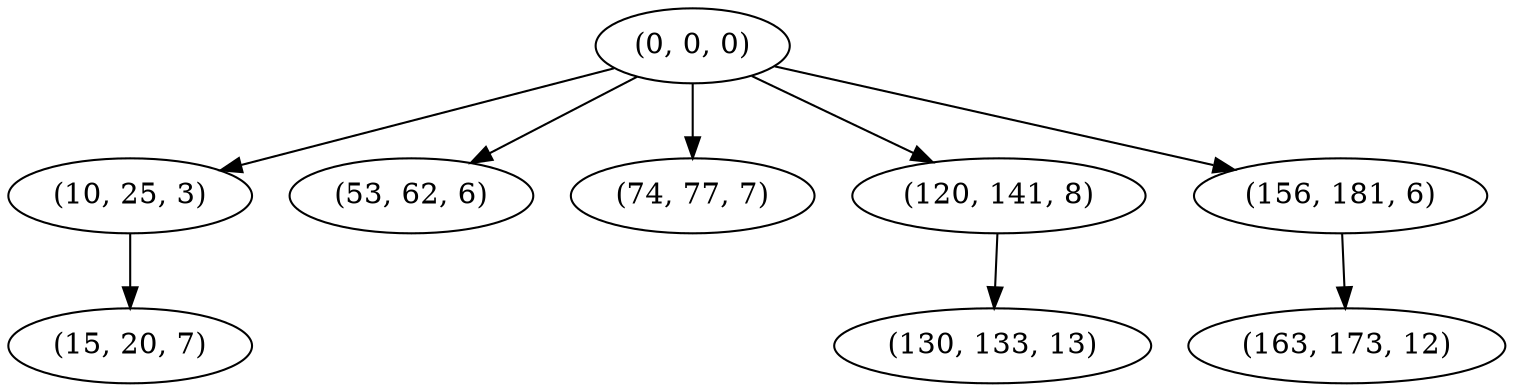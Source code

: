 digraph tree {
    "(0, 0, 0)";
    "(10, 25, 3)";
    "(15, 20, 7)";
    "(53, 62, 6)";
    "(74, 77, 7)";
    "(120, 141, 8)";
    "(130, 133, 13)";
    "(156, 181, 6)";
    "(163, 173, 12)";
    "(0, 0, 0)" -> "(10, 25, 3)";
    "(0, 0, 0)" -> "(53, 62, 6)";
    "(0, 0, 0)" -> "(74, 77, 7)";
    "(0, 0, 0)" -> "(120, 141, 8)";
    "(0, 0, 0)" -> "(156, 181, 6)";
    "(10, 25, 3)" -> "(15, 20, 7)";
    "(120, 141, 8)" -> "(130, 133, 13)";
    "(156, 181, 6)" -> "(163, 173, 12)";
}
